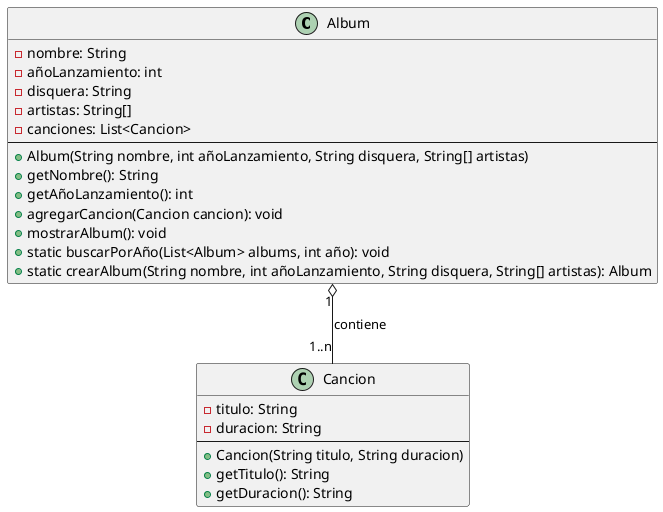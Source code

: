@startuml

class Album {
    - nombre: String
    - añoLanzamiento: int
    - disquera: String
    - artistas: String[]
    - canciones: List<Cancion>
    --
    + Album(String nombre, int añoLanzamiento, String disquera, String[] artistas)
    + getNombre(): String
    + getAñoLanzamiento(): int
    + agregarCancion(Cancion cancion): void
    + mostrarAlbum(): void
    + static buscarPorAño(List<Album> albums, int año): void
    + static crearAlbum(String nombre, int añoLanzamiento, String disquera, String[] artistas): Album
}

class Cancion {
    - titulo: String
    - duracion: String
    --
    + Cancion(String titulo, String duracion)
    + getTitulo(): String
    + getDuracion(): String
}

Album "1" o-- "1..n" Cancion : contiene

@enduml